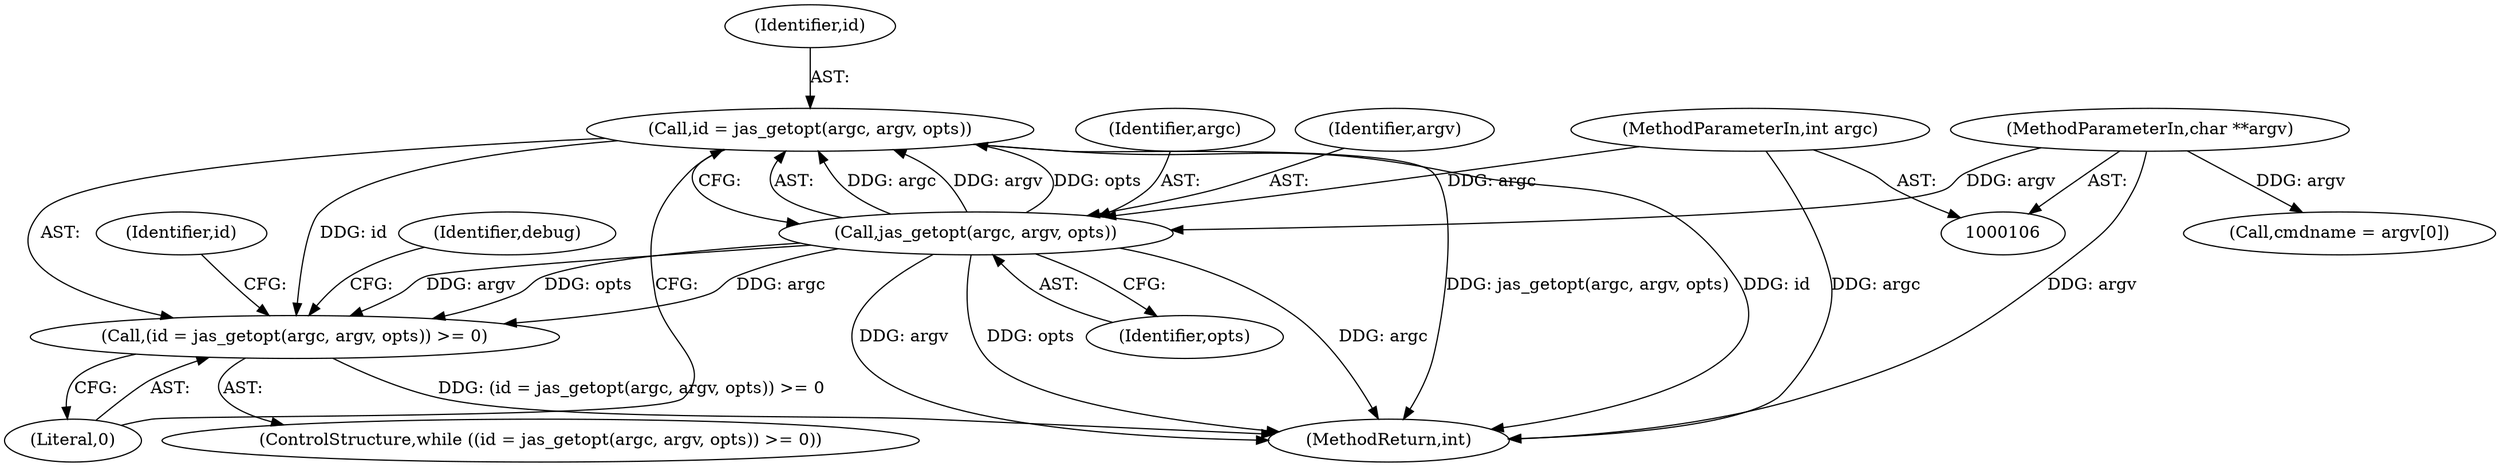 digraph "0_jasper_d42b2388f7f8e0332c846675133acea151fc557a@API" {
"1000153" [label="(Call,id = jas_getopt(argc, argv, opts))"];
"1000155" [label="(Call,jas_getopt(argc, argv, opts))"];
"1000107" [label="(MethodParameterIn,int argc)"];
"1000108" [label="(MethodParameterIn,char **argv)"];
"1000152" [label="(Call,(id = jas_getopt(argc, argv, opts)) >= 0)"];
"1000158" [label="(Identifier,opts)"];
"1000153" [label="(Call,id = jas_getopt(argc, argv, opts))"];
"1000152" [label="(Call,(id = jas_getopt(argc, argv, opts)) >= 0)"];
"1000156" [label="(Identifier,argc)"];
"1000154" [label="(Identifier,id)"];
"1000162" [label="(Identifier,id)"];
"1000157" [label="(Identifier,argv)"];
"1000107" [label="(MethodParameterIn,int argc)"];
"1000108" [label="(MethodParameterIn,char **argv)"];
"1000159" [label="(Literal,0)"];
"1000151" [label="(ControlStructure,while ((id = jas_getopt(argc, argv, opts)) >= 0))"];
"1000129" [label="(Call,cmdname = argv[0])"];
"1000333" [label="(MethodReturn,int)"];
"1000208" [label="(Identifier,debug)"];
"1000155" [label="(Call,jas_getopt(argc, argv, opts))"];
"1000153" -> "1000152"  [label="AST: "];
"1000153" -> "1000155"  [label="CFG: "];
"1000154" -> "1000153"  [label="AST: "];
"1000155" -> "1000153"  [label="AST: "];
"1000159" -> "1000153"  [label="CFG: "];
"1000153" -> "1000333"  [label="DDG: jas_getopt(argc, argv, opts)"];
"1000153" -> "1000333"  [label="DDG: id"];
"1000153" -> "1000152"  [label="DDG: id"];
"1000155" -> "1000153"  [label="DDG: argc"];
"1000155" -> "1000153"  [label="DDG: argv"];
"1000155" -> "1000153"  [label="DDG: opts"];
"1000155" -> "1000158"  [label="CFG: "];
"1000156" -> "1000155"  [label="AST: "];
"1000157" -> "1000155"  [label="AST: "];
"1000158" -> "1000155"  [label="AST: "];
"1000155" -> "1000333"  [label="DDG: argv"];
"1000155" -> "1000333"  [label="DDG: opts"];
"1000155" -> "1000333"  [label="DDG: argc"];
"1000155" -> "1000152"  [label="DDG: argc"];
"1000155" -> "1000152"  [label="DDG: argv"];
"1000155" -> "1000152"  [label="DDG: opts"];
"1000107" -> "1000155"  [label="DDG: argc"];
"1000108" -> "1000155"  [label="DDG: argv"];
"1000107" -> "1000106"  [label="AST: "];
"1000107" -> "1000333"  [label="DDG: argc"];
"1000108" -> "1000106"  [label="AST: "];
"1000108" -> "1000333"  [label="DDG: argv"];
"1000108" -> "1000129"  [label="DDG: argv"];
"1000152" -> "1000151"  [label="AST: "];
"1000152" -> "1000159"  [label="CFG: "];
"1000159" -> "1000152"  [label="AST: "];
"1000162" -> "1000152"  [label="CFG: "];
"1000208" -> "1000152"  [label="CFG: "];
"1000152" -> "1000333"  [label="DDG: (id = jas_getopt(argc, argv, opts)) >= 0"];
}

